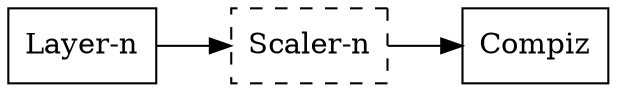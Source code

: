 digraph layer_data_flow {
   rankdir=LR;
   node [shape=box]

   {
      node [bgcolor=grey style=dashed]
        "Scaler-n";
   }

   "Layer-n" -> "Scaler-n" -> "Compiz"
}